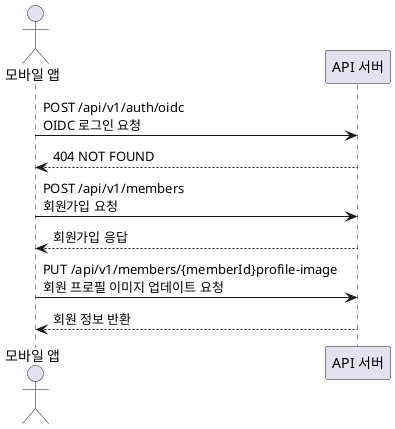 @startuml
actor "모바일 앱" as App
participant "API 서버" as Server

App -> Server : POST /api/v1/auth/oidc \nOIDC 로그인 요청
Server --> App : 404 NOT FOUND

App -> Server : POST /api/v1/members \n회원가입 요청
Server --> App : 회원가입 응답

App -> Server : PUT /api/v1/members/{memberId}profile-image \n회원 프로필 이미지 업데이트 요청
Server --> App : 회원 정보 반환

@enduml
